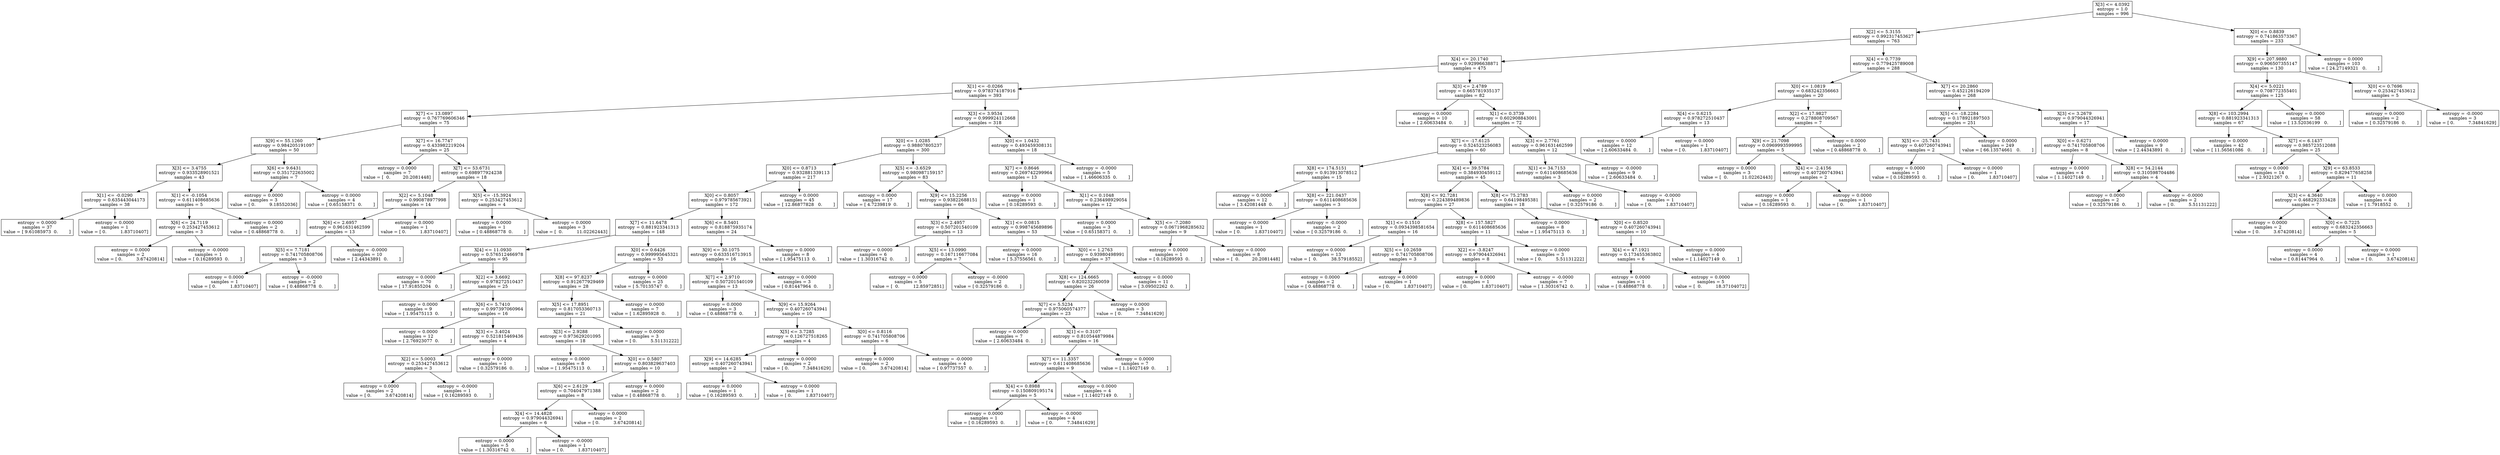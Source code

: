 digraph Tree {
0 [label="X[3] <= 4.0392\nentropy = 1.0\nsamples = 996", shape="box"] ;
1 [label="X[2] <= 5.3155\nentropy = 0.992317453627\nsamples = 763", shape="box"] ;
0 -> 1 ;
2 [label="X[4] <= 20.1740\nentropy = 0.92996638871\nsamples = 475", shape="box"] ;
1 -> 2 ;
3 [label="X[1] <= -0.0266\nentropy = 0.978374187916\nsamples = 393", shape="box"] ;
2 -> 3 ;
4 [label="X[7] <= 13.0897\nentropy = 0.767769606346\nsamples = 75", shape="box"] ;
3 -> 4 ;
5 [label="X[9] <= 55.1260\nentropy = 0.984205191097\nsamples = 50", shape="box"] ;
4 -> 5 ;
6 [label="X[3] <= 3.4755\nentropy = 0.933528901521\nsamples = 43", shape="box"] ;
5 -> 6 ;
7 [label="X[1] <= -0.0290\nentropy = 0.635443044173\nsamples = 38", shape="box"] ;
6 -> 7 ;
8 [label="entropy = 0.0000\nsamples = 37\nvalue = [ 9.61085973  0.        ]", shape="box"] ;
7 -> 8 ;
9 [label="entropy = 0.0000\nsamples = 1\nvalue = [ 0.          1.83710407]", shape="box"] ;
7 -> 9 ;
10 [label="X[1] <= -0.1054\nentropy = 0.611408685636\nsamples = 5", shape="box"] ;
6 -> 10 ;
11 [label="X[6] <= 24.7119\nentropy = 0.253427453612\nsamples = 3", shape="box"] ;
10 -> 11 ;
12 [label="entropy = 0.0000\nsamples = 2\nvalue = [ 0.          3.67420814]", shape="box"] ;
11 -> 12 ;
13 [label="entropy = -0.0000\nsamples = 1\nvalue = [ 0.16289593  0.        ]", shape="box"] ;
11 -> 13 ;
14 [label="entropy = 0.0000\nsamples = 2\nvalue = [ 0.48868778  0.        ]", shape="box"] ;
10 -> 14 ;
15 [label="X[6] <= 9.6431\nentropy = 0.351722635002\nsamples = 7", shape="box"] ;
5 -> 15 ;
16 [label="entropy = 0.0000\nsamples = 3\nvalue = [ 0.          9.18552036]", shape="box"] ;
15 -> 16 ;
17 [label="entropy = 0.0000\nsamples = 4\nvalue = [ 0.65158371  0.        ]", shape="box"] ;
15 -> 17 ;
18 [label="X[7] <= 16.7747\nentropy = 0.433982219204\nsamples = 25", shape="box"] ;
4 -> 18 ;
19 [label="entropy = 0.0000\nsamples = 7\nvalue = [  0.         20.2081448]", shape="box"] ;
18 -> 19 ;
20 [label="X[7] <= 53.6731\nentropy = 0.698977924238\nsamples = 18", shape="box"] ;
18 -> 20 ;
21 [label="X[2] <= 5.1048\nentropy = 0.990878977998\nsamples = 14", shape="box"] ;
20 -> 21 ;
22 [label="X[6] <= 2.6957\nentropy = 0.961631462599\nsamples = 13", shape="box"] ;
21 -> 22 ;
23 [label="X[5] <= 7.7181\nentropy = 0.741705808706\nsamples = 3", shape="box"] ;
22 -> 23 ;
24 [label="entropy = 0.0000\nsamples = 1\nvalue = [ 0.          1.83710407]", shape="box"] ;
23 -> 24 ;
25 [label="entropy = -0.0000\nsamples = 2\nvalue = [ 0.48868778  0.        ]", shape="box"] ;
23 -> 25 ;
26 [label="entropy = -0.0000\nsamples = 10\nvalue = [ 2.44343891  0.        ]", shape="box"] ;
22 -> 26 ;
27 [label="entropy = 0.0000\nsamples = 1\nvalue = [ 0.          1.83710407]", shape="box"] ;
21 -> 27 ;
28 [label="X[5] <= -15.3924\nentropy = 0.253427453612\nsamples = 4", shape="box"] ;
20 -> 28 ;
29 [label="entropy = 0.0000\nsamples = 1\nvalue = [ 0.48868778  0.        ]", shape="box"] ;
28 -> 29 ;
30 [label="entropy = 0.0000\nsamples = 3\nvalue = [  0.          11.02262443]", shape="box"] ;
28 -> 30 ;
31 [label="X[3] <= 3.9534\nentropy = 0.999924112668\nsamples = 318", shape="box"] ;
3 -> 31 ;
32 [label="X[0] <= 1.0285\nentropy = 0.98807805237\nsamples = 300", shape="box"] ;
31 -> 32 ;
33 [label="X[0] <= 0.8713\nentropy = 0.932881339113\nsamples = 217", shape="box"] ;
32 -> 33 ;
34 [label="X[0] <= 0.8057\nentropy = 0.979785673921\nsamples = 172", shape="box"] ;
33 -> 34 ;
35 [label="X[7] <= 11.6478\nentropy = 0.881923341313\nsamples = 148", shape="box"] ;
34 -> 35 ;
36 [label="X[4] <= 11.0930\nentropy = 0.576512466978\nsamples = 95", shape="box"] ;
35 -> 36 ;
37 [label="entropy = 0.0000\nsamples = 70\nvalue = [ 17.91855204   0.        ]", shape="box"] ;
36 -> 37 ;
38 [label="X[2] <= 3.6692\nentropy = 0.978272510437\nsamples = 25", shape="box"] ;
36 -> 38 ;
39 [label="entropy = 0.0000\nsamples = 9\nvalue = [ 1.95475113  0.        ]", shape="box"] ;
38 -> 39 ;
40 [label="X[6] <= 5.7410\nentropy = 0.997397060964\nsamples = 16", shape="box"] ;
38 -> 40 ;
41 [label="entropy = 0.0000\nsamples = 12\nvalue = [ 2.76923077  0.        ]", shape="box"] ;
40 -> 41 ;
42 [label="X[3] <= 3.4024\nentropy = 0.521815469436\nsamples = 4", shape="box"] ;
40 -> 42 ;
43 [label="X[2] <= 5.0003\nentropy = 0.253427453612\nsamples = 3", shape="box"] ;
42 -> 43 ;
44 [label="entropy = 0.0000\nsamples = 2\nvalue = [ 0.          3.67420814]", shape="box"] ;
43 -> 44 ;
45 [label="entropy = -0.0000\nsamples = 1\nvalue = [ 0.16289593  0.        ]", shape="box"] ;
43 -> 45 ;
46 [label="entropy = 0.0000\nsamples = 1\nvalue = [ 0.32579186  0.        ]", shape="box"] ;
42 -> 46 ;
47 [label="X[0] <= 0.6426\nentropy = 0.999995645321\nsamples = 53", shape="box"] ;
35 -> 47 ;
48 [label="X[8] <= 97.8237\nentropy = 0.912677929469\nsamples = 28", shape="box"] ;
47 -> 48 ;
49 [label="X[5] <= 17.8951\nentropy = 0.817053360713\nsamples = 21", shape="box"] ;
48 -> 49 ;
50 [label="X[3] <= 2.9288\nentropy = 0.973629201095\nsamples = 18", shape="box"] ;
49 -> 50 ;
51 [label="entropy = 0.0000\nsamples = 8\nvalue = [ 1.95475113  0.        ]", shape="box"] ;
50 -> 51 ;
52 [label="X[0] <= 0.5807\nentropy = 0.803829637403\nsamples = 10", shape="box"] ;
50 -> 52 ;
53 [label="X[6] <= 2.6129\nentropy = 0.704047971388\nsamples = 8", shape="box"] ;
52 -> 53 ;
54 [label="X[4] <= 14.4828\nentropy = 0.979044326941\nsamples = 6", shape="box"] ;
53 -> 54 ;
55 [label="entropy = 0.0000\nsamples = 5\nvalue = [ 1.30316742  0.        ]", shape="box"] ;
54 -> 55 ;
56 [label="entropy = -0.0000\nsamples = 1\nvalue = [ 0.          1.83710407]", shape="box"] ;
54 -> 56 ;
57 [label="entropy = 0.0000\nsamples = 2\nvalue = [ 0.          3.67420814]", shape="box"] ;
53 -> 57 ;
58 [label="entropy = 0.0000\nsamples = 2\nvalue = [ 0.48868778  0.        ]", shape="box"] ;
52 -> 58 ;
59 [label="entropy = 0.0000\nsamples = 3\nvalue = [ 0.          5.51131222]", shape="box"] ;
49 -> 59 ;
60 [label="entropy = 0.0000\nsamples = 7\nvalue = [ 1.62895928  0.        ]", shape="box"] ;
48 -> 60 ;
61 [label="entropy = 0.0000\nsamples = 25\nvalue = [ 5.70135747  0.        ]", shape="box"] ;
47 -> 61 ;
62 [label="X[6] <= 8.5401\nentropy = 0.818875935174\nsamples = 24", shape="box"] ;
34 -> 62 ;
63 [label="X[9] <= 30.1075\nentropy = 0.633516713915\nsamples = 16", shape="box"] ;
62 -> 63 ;
64 [label="X[7] <= 2.9710\nentropy = 0.507201540109\nsamples = 13", shape="box"] ;
63 -> 64 ;
65 [label="entropy = 0.0000\nsamples = 3\nvalue = [ 0.48868778  0.        ]", shape="box"] ;
64 -> 65 ;
66 [label="X[9] <= 15.9264\nentropy = 0.407260743941\nsamples = 10", shape="box"] ;
64 -> 66 ;
67 [label="X[5] <= 3.7285\nentropy = 0.126727518265\nsamples = 4", shape="box"] ;
66 -> 67 ;
68 [label="X[9] <= 14.6285\nentropy = 0.407260743941\nsamples = 2", shape="box"] ;
67 -> 68 ;
69 [label="entropy = 0.0000\nsamples = 1\nvalue = [ 0.16289593  0.        ]", shape="box"] ;
68 -> 69 ;
70 [label="entropy = 0.0000\nsamples = 1\nvalue = [ 0.          1.83710407]", shape="box"] ;
68 -> 70 ;
71 [label="entropy = 0.0000\nsamples = 2\nvalue = [ 0.          7.34841629]", shape="box"] ;
67 -> 71 ;
72 [label="X[0] <= 0.8116\nentropy = 0.741705808706\nsamples = 6", shape="box"] ;
66 -> 72 ;
73 [label="entropy = 0.0000\nsamples = 2\nvalue = [ 0.          3.67420814]", shape="box"] ;
72 -> 73 ;
74 [label="entropy = -0.0000\nsamples = 4\nvalue = [ 0.97737557  0.        ]", shape="box"] ;
72 -> 74 ;
75 [label="entropy = 0.0000\nsamples = 3\nvalue = [ 0.81447964  0.        ]", shape="box"] ;
63 -> 75 ;
76 [label="entropy = 0.0000\nsamples = 8\nvalue = [ 1.95475113  0.        ]", shape="box"] ;
62 -> 76 ;
77 [label="entropy = 0.0000\nsamples = 45\nvalue = [ 12.86877828   0.        ]", shape="box"] ;
33 -> 77 ;
78 [label="X[5] <= -3.6529\nentropy = 0.980987159157\nsamples = 83", shape="box"] ;
32 -> 78 ;
79 [label="entropy = 0.0000\nsamples = 17\nvalue = [ 4.7239819  0.       ]", shape="box"] ;
78 -> 79 ;
80 [label="X[9] <= 15.2256\nentropy = 0.93822688151\nsamples = 66", shape="box"] ;
78 -> 80 ;
81 [label="X[3] <= 2.4957\nentropy = 0.507201540109\nsamples = 13", shape="box"] ;
80 -> 81 ;
82 [label="entropy = 0.0000\nsamples = 6\nvalue = [ 1.30316742  0.        ]", shape="box"] ;
81 -> 82 ;
83 [label="X[5] <= 13.0990\nentropy = 0.167116677084\nsamples = 7", shape="box"] ;
81 -> 83 ;
84 [label="entropy = 0.0000\nsamples = 5\nvalue = [  0.          12.85972851]", shape="box"] ;
83 -> 84 ;
85 [label="entropy = -0.0000\nsamples = 2\nvalue = [ 0.32579186  0.        ]", shape="box"] ;
83 -> 85 ;
86 [label="X[1] <= 0.0815\nentropy = 0.998745689896\nsamples = 53", shape="box"] ;
80 -> 86 ;
87 [label="entropy = 0.0000\nsamples = 16\nvalue = [ 5.37556561  0.        ]", shape="box"] ;
86 -> 87 ;
88 [label="X[0] <= 1.2763\nentropy = 0.93980498991\nsamples = 37", shape="box"] ;
86 -> 88 ;
89 [label="X[8] <= 124.6665\nentropy = 0.820232260059\nsamples = 26", shape="box"] ;
88 -> 89 ;
90 [label="X[7] <= 5.5234\nentropy = 0.975060574377\nsamples = 23", shape="box"] ;
89 -> 90 ;
91 [label="entropy = 0.0000\nsamples = 7\nvalue = [ 2.60633484  0.        ]", shape="box"] ;
90 -> 91 ;
92 [label="X[1] <= 0.3107\nentropy = 0.810544879984\nsamples = 16", shape="box"] ;
90 -> 92 ;
93 [label="X[7] <= 11.3357\nentropy = 0.611408685636\nsamples = 9", shape="box"] ;
92 -> 93 ;
94 [label="X[4] <= 0.8988\nentropy = 0.150809195174\nsamples = 5", shape="box"] ;
93 -> 94 ;
95 [label="entropy = 0.0000\nsamples = 1\nvalue = [ 0.16289593  0.        ]", shape="box"] ;
94 -> 95 ;
96 [label="entropy = -0.0000\nsamples = 4\nvalue = [ 0.          7.34841629]", shape="box"] ;
94 -> 96 ;
97 [label="entropy = 0.0000\nsamples = 4\nvalue = [ 1.14027149  0.        ]", shape="box"] ;
93 -> 97 ;
98 [label="entropy = 0.0000\nsamples = 7\nvalue = [ 1.14027149  0.        ]", shape="box"] ;
92 -> 98 ;
99 [label="entropy = 0.0000\nsamples = 3\nvalue = [ 0.          7.34841629]", shape="box"] ;
89 -> 99 ;
100 [label="entropy = 0.0000\nsamples = 11\nvalue = [ 3.09502262  0.        ]", shape="box"] ;
88 -> 100 ;
101 [label="X[0] <= 1.0432\nentropy = 0.493459308131\nsamples = 18", shape="box"] ;
31 -> 101 ;
102 [label="X[7] <= 0.8646\nentropy = 0.269742299964\nsamples = 13", shape="box"] ;
101 -> 102 ;
103 [label="entropy = 0.0000\nsamples = 1\nvalue = [ 0.16289593  0.        ]", shape="box"] ;
102 -> 103 ;
104 [label="X[1] <= 0.1048\nentropy = 0.236498929054\nsamples = 12", shape="box"] ;
102 -> 104 ;
105 [label="entropy = 0.0000\nsamples = 3\nvalue = [ 0.65158371  0.        ]", shape="box"] ;
104 -> 105 ;
106 [label="X[5] <= -7.2080\nentropy = 0.0671968285632\nsamples = 9", shape="box"] ;
104 -> 106 ;
107 [label="entropy = 0.0000\nsamples = 1\nvalue = [ 0.16289593  0.        ]", shape="box"] ;
106 -> 107 ;
108 [label="entropy = 0.0000\nsamples = 8\nvalue = [  0.         20.2081448]", shape="box"] ;
106 -> 108 ;
109 [label="entropy = -0.0000\nsamples = 5\nvalue = [ 1.46606335  0.        ]", shape="box"] ;
101 -> 109 ;
110 [label="X[3] <= 2.4789\nentropy = 0.665781935137\nsamples = 82", shape="box"] ;
2 -> 110 ;
111 [label="entropy = 0.0000\nsamples = 10\nvalue = [ 2.60633484  0.        ]", shape="box"] ;
110 -> 111 ;
112 [label="X[1] <= 0.3739\nentropy = 0.602908843001\nsamples = 72", shape="box"] ;
110 -> 112 ;
113 [label="X[7] <= -17.6125\nentropy = 0.524523256083\nsamples = 60", shape="box"] ;
112 -> 113 ;
114 [label="X[8] <= 174.5151\nentropy = 0.913913078512\nsamples = 15", shape="box"] ;
113 -> 114 ;
115 [label="entropy = 0.0000\nsamples = 12\nvalue = [ 3.42081448  0.        ]", shape="box"] ;
114 -> 115 ;
116 [label="X[8] <= 221.0437\nentropy = 0.611408685636\nsamples = 3", shape="box"] ;
114 -> 116 ;
117 [label="entropy = 0.0000\nsamples = 1\nvalue = [ 0.          1.83710407]", shape="box"] ;
116 -> 117 ;
118 [label="entropy = -0.0000\nsamples = 2\nvalue = [ 0.32579186  0.        ]", shape="box"] ;
116 -> 118 ;
119 [label="X[4] <= 39.5784\nentropy = 0.384930459112\nsamples = 45", shape="box"] ;
113 -> 119 ;
120 [label="X[8] <= 92.7281\nentropy = 0.224389489836\nsamples = 27", shape="box"] ;
119 -> 120 ;
121 [label="X[1] <= 0.1510\nentropy = 0.0934398581654\nsamples = 16", shape="box"] ;
120 -> 121 ;
122 [label="entropy = 0.0000\nsamples = 13\nvalue = [  0.          38.57918552]", shape="box"] ;
121 -> 122 ;
123 [label="X[5] <= 10.2659\nentropy = 0.741705808706\nsamples = 3", shape="box"] ;
121 -> 123 ;
124 [label="entropy = 0.0000\nsamples = 2\nvalue = [ 0.48868778  0.        ]", shape="box"] ;
123 -> 124 ;
125 [label="entropy = 0.0000\nsamples = 1\nvalue = [ 0.          1.83710407]", shape="box"] ;
123 -> 125 ;
126 [label="X[8] <= 157.5827\nentropy = 0.611408685636\nsamples = 11", shape="box"] ;
120 -> 126 ;
127 [label="X[2] <= -3.8247\nentropy = 0.979044326941\nsamples = 8", shape="box"] ;
126 -> 127 ;
128 [label="entropy = 0.0000\nsamples = 1\nvalue = [ 0.          1.83710407]", shape="box"] ;
127 -> 128 ;
129 [label="entropy = -0.0000\nsamples = 7\nvalue = [ 1.30316742  0.        ]", shape="box"] ;
127 -> 129 ;
130 [label="entropy = 0.0000\nsamples = 3\nvalue = [ 0.          5.51131222]", shape="box"] ;
126 -> 130 ;
131 [label="X[8] <= 75.2783\nentropy = 0.64198495381\nsamples = 18", shape="box"] ;
119 -> 131 ;
132 [label="entropy = 0.0000\nsamples = 8\nvalue = [ 1.95475113  0.        ]", shape="box"] ;
131 -> 132 ;
133 [label="X[0] <= 0.8520\nentropy = 0.407260743941\nsamples = 10", shape="box"] ;
131 -> 133 ;
134 [label="X[4] <= 47.1921\nentropy = 0.173455363802\nsamples = 6", shape="box"] ;
133 -> 134 ;
135 [label="entropy = 0.0000\nsamples = 1\nvalue = [ 0.48868778  0.        ]", shape="box"] ;
134 -> 135 ;
136 [label="entropy = 0.0000\nsamples = 5\nvalue = [  0.          18.37104072]", shape="box"] ;
134 -> 136 ;
137 [label="entropy = 0.0000\nsamples = 4\nvalue = [ 1.14027149  0.        ]", shape="box"] ;
133 -> 137 ;
138 [label="X[3] <= 2.7761\nentropy = 0.961631462599\nsamples = 12", shape="box"] ;
112 -> 138 ;
139 [label="X[1] <= 34.7153\nentropy = 0.611408685636\nsamples = 3", shape="box"] ;
138 -> 139 ;
140 [label="entropy = 0.0000\nsamples = 2\nvalue = [ 0.32579186  0.        ]", shape="box"] ;
139 -> 140 ;
141 [label="entropy = -0.0000\nsamples = 1\nvalue = [ 0.          1.83710407]", shape="box"] ;
139 -> 141 ;
142 [label="entropy = -0.0000\nsamples = 9\nvalue = [ 2.60633484  0.        ]", shape="box"] ;
138 -> 142 ;
143 [label="X[4] <= 0.7739\nentropy = 0.779425789008\nsamples = 288", shape="box"] ;
1 -> 143 ;
144 [label="X[0] <= 1.0819\nentropy = 0.683242356663\nsamples = 20", shape="box"] ;
143 -> 144 ;
145 [label="X[4] <= 0.6215\nentropy = 0.978272510437\nsamples = 13", shape="box"] ;
144 -> 145 ;
146 [label="entropy = 0.0000\nsamples = 12\nvalue = [ 2.60633484  0.        ]", shape="box"] ;
145 -> 146 ;
147 [label="entropy = 0.0000\nsamples = 1\nvalue = [ 0.          1.83710407]", shape="box"] ;
145 -> 147 ;
148 [label="X[2] <= 17.9827\nentropy = 0.278808709567\nsamples = 7", shape="box"] ;
144 -> 148 ;
149 [label="X[9] <= 21.7098\nentropy = 0.0969993599995\nsamples = 5", shape="box"] ;
148 -> 149 ;
150 [label="entropy = 0.0000\nsamples = 3\nvalue = [  0.          11.02262443]", shape="box"] ;
149 -> 150 ;
151 [label="X[4] <= -2.4156\nentropy = 0.407260743941\nsamples = 2", shape="box"] ;
149 -> 151 ;
152 [label="entropy = 0.0000\nsamples = 1\nvalue = [ 0.16289593  0.        ]", shape="box"] ;
151 -> 152 ;
153 [label="entropy = 0.0000\nsamples = 1\nvalue = [ 0.          1.83710407]", shape="box"] ;
151 -> 153 ;
154 [label="entropy = 0.0000\nsamples = 2\nvalue = [ 0.48868778  0.        ]", shape="box"] ;
148 -> 154 ;
155 [label="X[7] <= 20.2860\nentropy = 0.452126194209\nsamples = 268", shape="box"] ;
143 -> 155 ;
156 [label="X[5] <= -18.2284\nentropy = 0.178921897503\nsamples = 251", shape="box"] ;
155 -> 156 ;
157 [label="X[5] <= -25.7431\nentropy = 0.407260743941\nsamples = 2", shape="box"] ;
156 -> 157 ;
158 [label="entropy = 0.0000\nsamples = 1\nvalue = [ 0.16289593  0.        ]", shape="box"] ;
157 -> 158 ;
159 [label="entropy = 0.0000\nsamples = 1\nvalue = [ 0.          1.83710407]", shape="box"] ;
157 -> 159 ;
160 [label="entropy = 0.0000\nsamples = 249\nvalue = [ 66.13574661   0.        ]", shape="box"] ;
156 -> 160 ;
161 [label="X[3] <= 3.2679\nentropy = 0.979044326941\nsamples = 17", shape="box"] ;
155 -> 161 ;
162 [label="X[0] <= 0.6271\nentropy = 0.741705808706\nsamples = 8", shape="box"] ;
161 -> 162 ;
163 [label="entropy = 0.0000\nsamples = 4\nvalue = [ 1.14027149  0.        ]", shape="box"] ;
162 -> 163 ;
164 [label="X[8] <= 54.2144\nentropy = 0.310598704486\nsamples = 4", shape="box"] ;
162 -> 164 ;
165 [label="entropy = 0.0000\nsamples = 2\nvalue = [ 0.32579186  0.        ]", shape="box"] ;
164 -> 165 ;
166 [label="entropy = -0.0000\nsamples = 2\nvalue = [ 0.          5.51131222]", shape="box"] ;
164 -> 166 ;
167 [label="entropy = 0.0000\nsamples = 9\nvalue = [ 2.44343891  0.        ]", shape="box"] ;
161 -> 167 ;
168 [label="X[0] <= 0.8839\nentropy = 0.741863573367\nsamples = 233", shape="box"] ;
0 -> 168 ;
169 [label="X[9] <= 207.9880\nentropy = 0.906507355147\nsamples = 130", shape="box"] ;
168 -> 169 ;
170 [label="X[4] <= 5.0221\nentropy = 0.708772355401\nsamples = 125", shape="box"] ;
169 -> 170 ;
171 [label="X[8] <= 103.2994\nentropy = 0.881923341313\nsamples = 67", shape="box"] ;
170 -> 171 ;
172 [label="entropy = 0.0000\nsamples = 42\nvalue = [ 11.56561086   0.        ]", shape="box"] ;
171 -> 172 ;
173 [label="X[7] <= 6.1437\nentropy = 0.985723512088\nsamples = 25", shape="box"] ;
171 -> 173 ;
174 [label="entropy = 0.0000\nsamples = 14\nvalue = [ 2.9321267  0.       ]", shape="box"] ;
173 -> 174 ;
175 [label="X[9] <= 63.8533\nentropy = 0.829477658258\nsamples = 11", shape="box"] ;
173 -> 175 ;
176 [label="X[3] <= 4.3640\nentropy = 0.468292333428\nsamples = 7", shape="box"] ;
175 -> 176 ;
177 [label="entropy = 0.0000\nsamples = 2\nvalue = [ 0.          3.67420814]", shape="box"] ;
176 -> 177 ;
178 [label="X[0] <= 0.7225\nentropy = 0.683242356663\nsamples = 5", shape="box"] ;
176 -> 178 ;
179 [label="entropy = 0.0000\nsamples = 4\nvalue = [ 0.81447964  0.        ]", shape="box"] ;
178 -> 179 ;
180 [label="entropy = 0.0000\nsamples = 1\nvalue = [ 0.          3.67420814]", shape="box"] ;
178 -> 180 ;
181 [label="entropy = 0.0000\nsamples = 4\nvalue = [ 1.7918552  0.       ]", shape="box"] ;
175 -> 181 ;
182 [label="entropy = 0.0000\nsamples = 58\nvalue = [ 13.52036199   0.        ]", shape="box"] ;
170 -> 182 ;
183 [label="X[0] <= 0.7696\nentropy = 0.253427453612\nsamples = 5", shape="box"] ;
169 -> 183 ;
184 [label="entropy = 0.0000\nsamples = 2\nvalue = [ 0.32579186  0.        ]", shape="box"] ;
183 -> 184 ;
185 [label="entropy = -0.0000\nsamples = 3\nvalue = [ 0.          7.34841629]", shape="box"] ;
183 -> 185 ;
186 [label="entropy = 0.0000\nsamples = 103\nvalue = [ 24.27149321   0.        ]", shape="box"] ;
168 -> 186 ;
}
